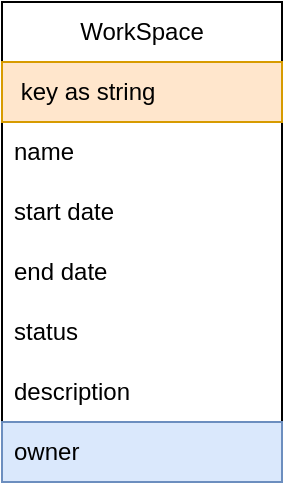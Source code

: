 <mxfile version="26.0.14">
  <diagram name="Page-1" id="w_gzvQa0AT7q2B530qZT">
    <mxGraphModel dx="698" dy="367" grid="1" gridSize="10" guides="1" tooltips="1" connect="1" arrows="1" fold="1" page="1" pageScale="1" pageWidth="850" pageHeight="1100" math="0" shadow="0">
      <root>
        <mxCell id="0" />
        <mxCell id="1" parent="0" />
        <mxCell id="na_uNCOT5bOJBAmv1iW0-2" value="WorkSpace" style="swimlane;fontStyle=0;childLayout=stackLayout;horizontal=1;startSize=30;horizontalStack=0;resizeParent=1;resizeParentMax=0;resizeLast=0;collapsible=1;marginBottom=0;whiteSpace=wrap;html=1;" vertex="1" parent="1">
          <mxGeometry x="50" y="40" width="140" height="240" as="geometry" />
        </mxCell>
        <mxCell id="na_uNCOT5bOJBAmv1iW0-4" value="&amp;nbsp;key as string" style="text;strokeColor=#d79b00;fillColor=#ffe6cc;align=left;verticalAlign=middle;spacingLeft=4;spacingRight=4;overflow=hidden;points=[[0,0.5],[1,0.5]];portConstraint=eastwest;rotatable=0;whiteSpace=wrap;html=1;" vertex="1" parent="na_uNCOT5bOJBAmv1iW0-2">
          <mxGeometry y="30" width="140" height="30" as="geometry" />
        </mxCell>
        <mxCell id="na_uNCOT5bOJBAmv1iW0-8" value="name" style="text;strokeColor=none;fillColor=none;align=left;verticalAlign=middle;spacingLeft=4;spacingRight=4;overflow=hidden;points=[[0,0.5],[1,0.5]];portConstraint=eastwest;rotatable=0;whiteSpace=wrap;html=1;" vertex="1" parent="na_uNCOT5bOJBAmv1iW0-2">
          <mxGeometry y="60" width="140" height="30" as="geometry" />
        </mxCell>
        <mxCell id="na_uNCOT5bOJBAmv1iW0-13" value="start date" style="text;strokeColor=none;fillColor=none;align=left;verticalAlign=middle;spacingLeft=4;spacingRight=4;overflow=hidden;points=[[0,0.5],[1,0.5]];portConstraint=eastwest;rotatable=0;whiteSpace=wrap;html=1;" vertex="1" parent="na_uNCOT5bOJBAmv1iW0-2">
          <mxGeometry y="90" width="140" height="30" as="geometry" />
        </mxCell>
        <mxCell id="na_uNCOT5bOJBAmv1iW0-12" value="end date" style="text;strokeColor=none;fillColor=none;align=left;verticalAlign=middle;spacingLeft=4;spacingRight=4;overflow=hidden;points=[[0,0.5],[1,0.5]];portConstraint=eastwest;rotatable=0;whiteSpace=wrap;html=1;" vertex="1" parent="na_uNCOT5bOJBAmv1iW0-2">
          <mxGeometry y="120" width="140" height="30" as="geometry" />
        </mxCell>
        <mxCell id="na_uNCOT5bOJBAmv1iW0-11" value="status" style="text;strokeColor=none;fillColor=none;align=left;verticalAlign=middle;spacingLeft=4;spacingRight=4;overflow=hidden;points=[[0,0.5],[1,0.5]];portConstraint=eastwest;rotatable=0;whiteSpace=wrap;html=1;" vertex="1" parent="na_uNCOT5bOJBAmv1iW0-2">
          <mxGeometry y="150" width="140" height="30" as="geometry" />
        </mxCell>
        <mxCell id="na_uNCOT5bOJBAmv1iW0-10" value="description" style="text;strokeColor=none;fillColor=none;align=left;verticalAlign=middle;spacingLeft=4;spacingRight=4;overflow=hidden;points=[[0,0.5],[1,0.5]];portConstraint=eastwest;rotatable=0;whiteSpace=wrap;html=1;" vertex="1" parent="na_uNCOT5bOJBAmv1iW0-2">
          <mxGeometry y="180" width="140" height="30" as="geometry" />
        </mxCell>
        <mxCell id="na_uNCOT5bOJBAmv1iW0-7" value="owner" style="text;strokeColor=#6c8ebf;fillColor=#dae8fc;align=left;verticalAlign=middle;spacingLeft=4;spacingRight=4;overflow=hidden;points=[[0,0.5],[1,0.5]];portConstraint=eastwest;rotatable=0;whiteSpace=wrap;html=1;" vertex="1" parent="na_uNCOT5bOJBAmv1iW0-2">
          <mxGeometry y="210" width="140" height="30" as="geometry" />
        </mxCell>
      </root>
    </mxGraphModel>
  </diagram>
</mxfile>
